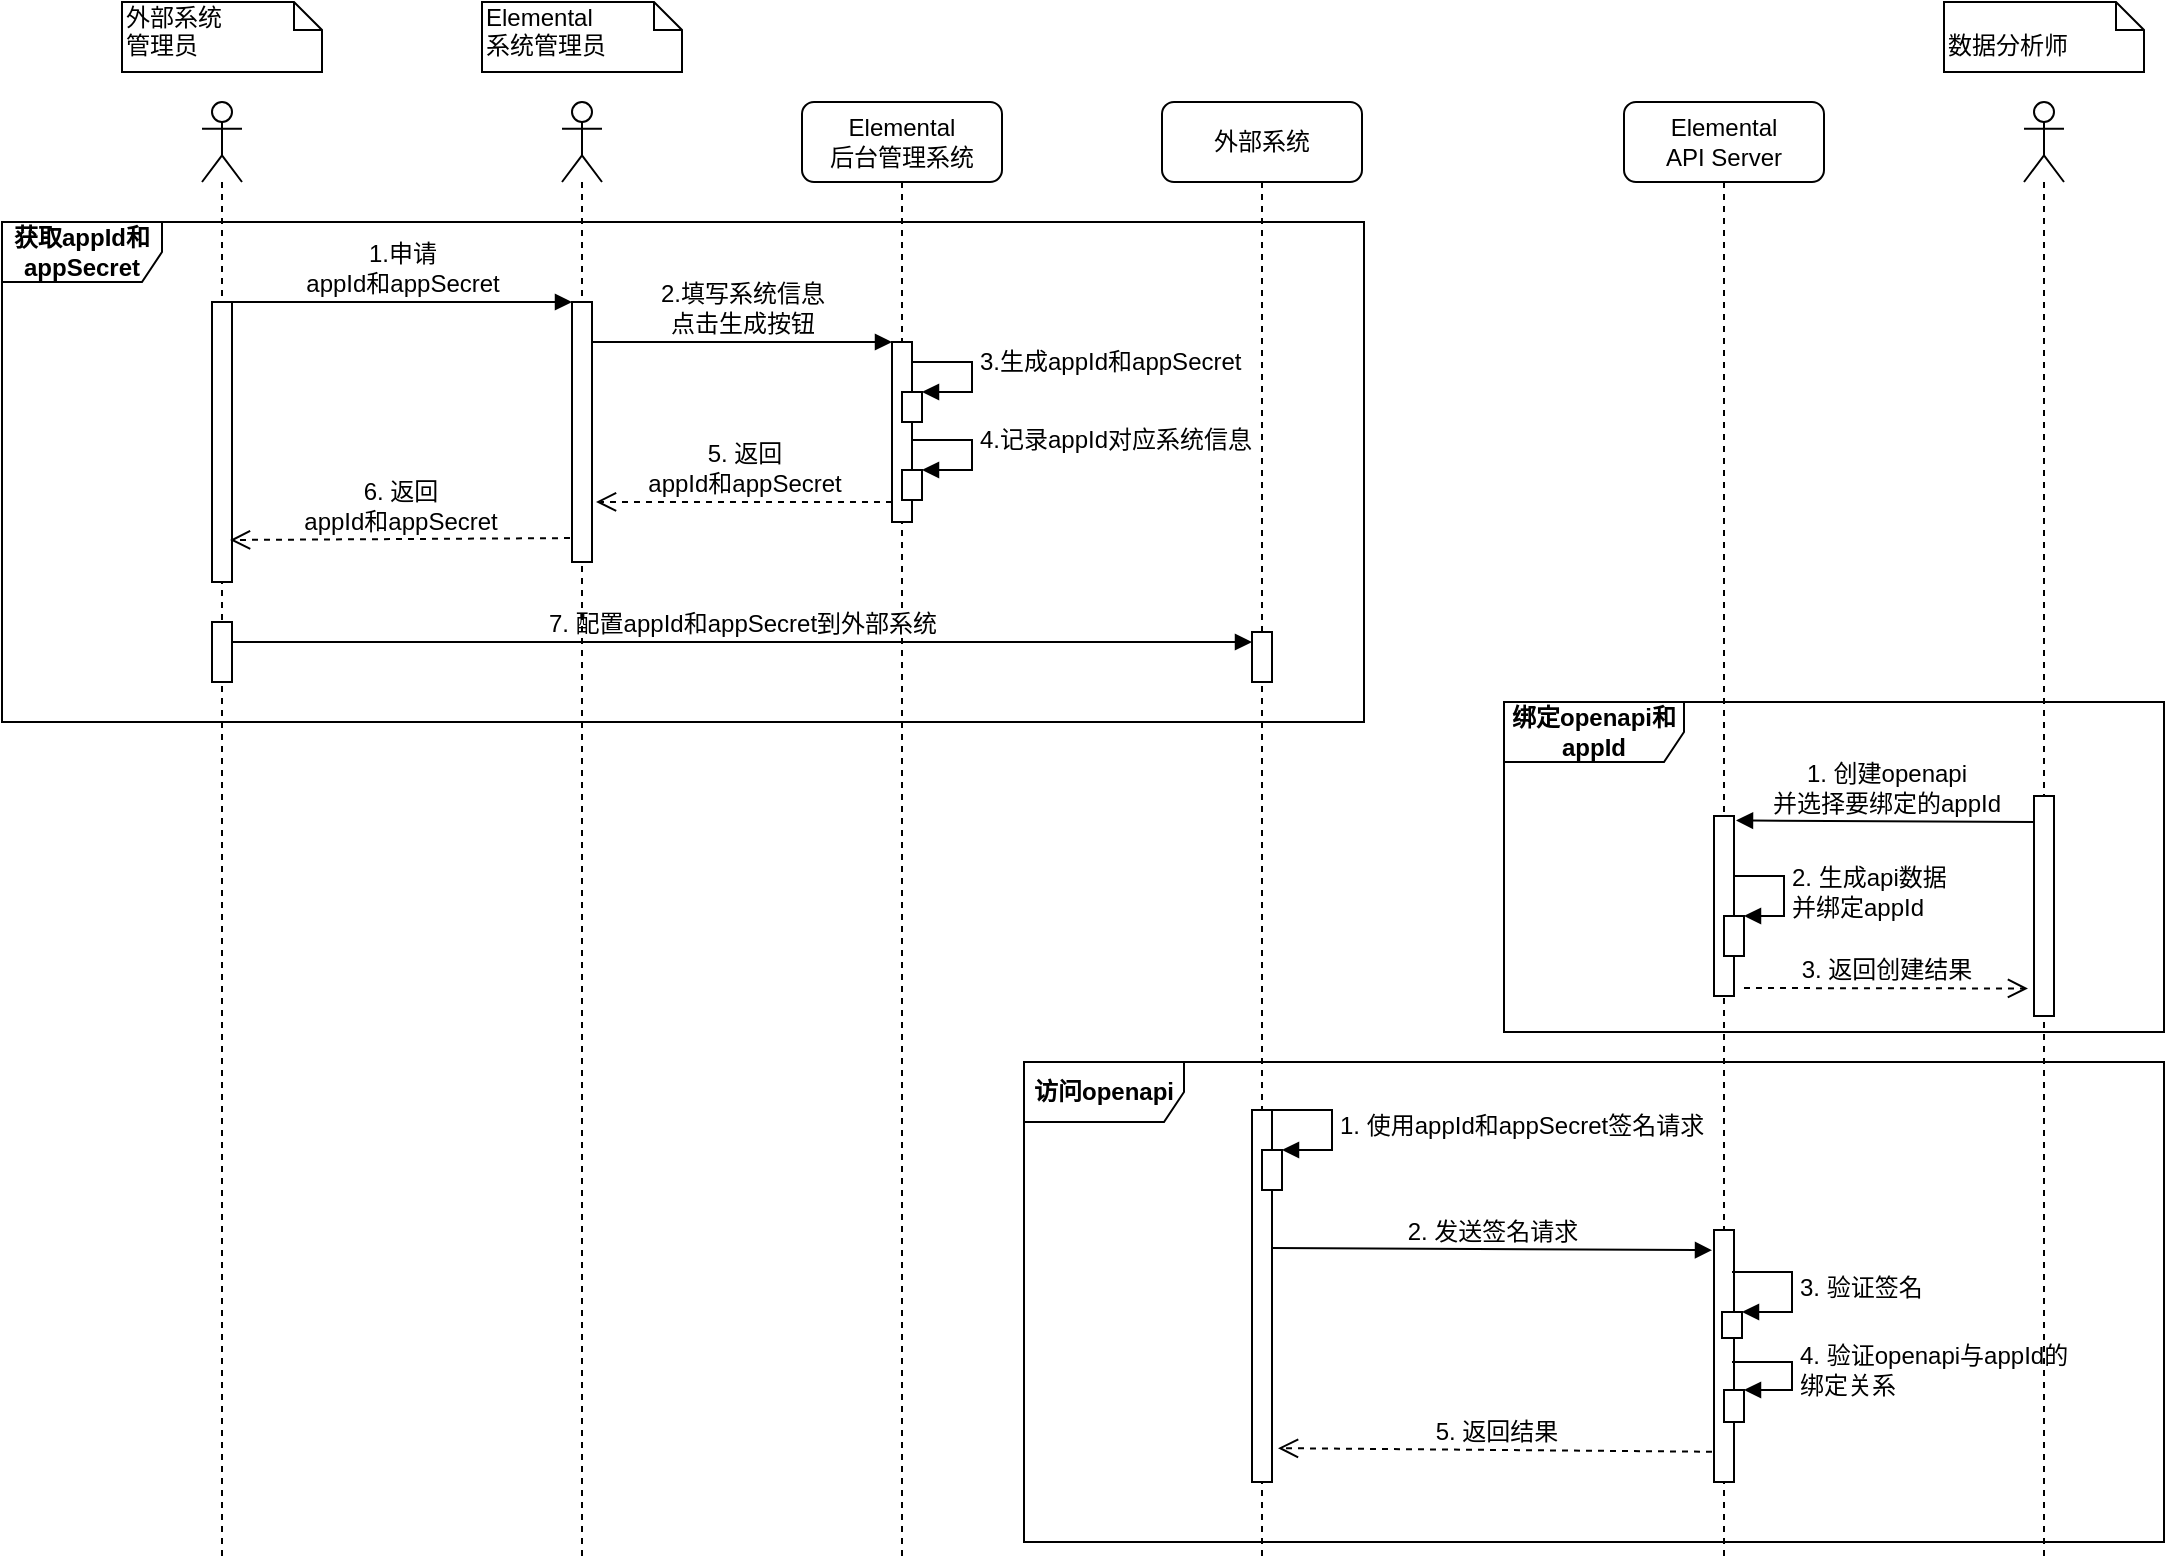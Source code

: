 <mxfile version="16.2.4" type="github">
  <diagram name="Page-1" id="13e1069c-82ec-6db2-03f1-153e76fe0fe0">
    <mxGraphModel dx="1426" dy="712" grid="1" gridSize="10" guides="1" tooltips="1" connect="1" arrows="1" fold="1" page="1" pageScale="1" pageWidth="1100" pageHeight="850" background="none" math="0" shadow="0">
      <root>
        <mxCell id="0" />
        <mxCell id="1" parent="0" />
        <mxCell id="xff1_yttpSl-KTZtrj1X-29" value="&lt;b&gt;访问openapi&lt;/b&gt;" style="shape=umlFrame;whiteSpace=wrap;html=1;width=80;height=30;" vertex="1" parent="1">
          <mxGeometry x="550" y="560" width="570" height="240" as="geometry" />
        </mxCell>
        <mxCell id="xff1_yttpSl-KTZtrj1X-27" value="&lt;b&gt;获取appId和appSecret&lt;/b&gt;" style="shape=umlFrame;whiteSpace=wrap;html=1;width=80;height=30;" vertex="1" parent="1">
          <mxGeometry x="39" y="140" width="681" height="250" as="geometry" />
        </mxCell>
        <mxCell id="7baba1c4bc27f4b0-3" value="&lt;font face=&quot;Helvetica&quot;&gt;&lt;span&gt;Elemental&lt;/span&gt;&lt;br&gt;&lt;span&gt;后台管理系统&lt;/span&gt;&lt;/font&gt;" style="shape=umlLifeline;perimeter=lifelinePerimeter;whiteSpace=wrap;html=1;container=1;collapsible=0;recursiveResize=0;outlineConnect=0;rounded=1;shadow=0;comic=0;labelBackgroundColor=none;strokeWidth=1;fontFamily=Verdana;fontSize=12;align=center;" parent="1" vertex="1">
          <mxGeometry x="439" y="80" width="100" height="730" as="geometry" />
        </mxCell>
        <mxCell id="7baba1c4bc27f4b0-13" value="" style="html=1;points=[];perimeter=orthogonalPerimeter;rounded=0;shadow=0;comic=0;labelBackgroundColor=none;strokeWidth=1;fontFamily=Verdana;fontSize=12;align=center;" parent="7baba1c4bc27f4b0-3" vertex="1">
          <mxGeometry x="45" y="120" width="10" height="90" as="geometry" />
        </mxCell>
        <mxCell id="xff1_yttpSl-KTZtrj1X-2" value="" style="html=1;points=[];perimeter=orthogonalPerimeter;" vertex="1" parent="7baba1c4bc27f4b0-3">
          <mxGeometry x="50" y="145" width="10" height="15" as="geometry" />
        </mxCell>
        <mxCell id="xff1_yttpSl-KTZtrj1X-3" value="&lt;font style=&quot;font-size: 12px&quot;&gt;3.生成appId和appSecret&lt;/font&gt;" style="edgeStyle=orthogonalEdgeStyle;html=1;align=left;spacingLeft=2;endArrow=block;rounded=0;entryX=1;entryY=0;" edge="1" target="xff1_yttpSl-KTZtrj1X-2" parent="7baba1c4bc27f4b0-3">
          <mxGeometry relative="1" as="geometry">
            <mxPoint x="55" y="140" as="sourcePoint" />
            <Array as="points">
              <mxPoint x="55" y="130" />
              <mxPoint x="85" y="130" />
              <mxPoint x="85" y="145" />
            </Array>
          </mxGeometry>
        </mxCell>
        <mxCell id="xff1_yttpSl-KTZtrj1X-11" value="&lt;font style=&quot;font-size: 12px&quot;&gt;5. 返回&lt;br&gt;appId和appSecret&lt;/font&gt;" style="html=1;verticalAlign=bottom;endArrow=open;dashed=1;endSize=8;rounded=0;entryX=1.2;entryY=0.769;entryDx=0;entryDy=0;entryPerimeter=0;" edge="1" parent="7baba1c4bc27f4b0-3" target="xff1_yttpSl-KTZtrj1X-10">
          <mxGeometry relative="1" as="geometry">
            <mxPoint x="45" y="200" as="sourcePoint" />
            <mxPoint x="-35" y="200" as="targetPoint" />
          </mxGeometry>
        </mxCell>
        <mxCell id="7baba1c4bc27f4b0-4" value="&lt;span&gt;&lt;font face=&quot;Helvetica&quot;&gt;外部系统&lt;/font&gt;&lt;/span&gt;" style="shape=umlLifeline;perimeter=lifelinePerimeter;whiteSpace=wrap;html=1;container=1;collapsible=0;recursiveResize=0;outlineConnect=0;rounded=1;shadow=0;comic=0;labelBackgroundColor=none;strokeWidth=1;fontFamily=Verdana;fontSize=12;align=center;" parent="1" vertex="1">
          <mxGeometry x="619" y="80" width="100" height="730" as="geometry" />
        </mxCell>
        <mxCell id="xff1_yttpSl-KTZtrj1X-19" value="" style="html=1;points=[];perimeter=orthogonalPerimeter;" vertex="1" parent="7baba1c4bc27f4b0-4">
          <mxGeometry x="45" y="265" width="10" height="25" as="geometry" />
        </mxCell>
        <mxCell id="xff1_yttpSl-KTZtrj1X-21" value="&lt;font style=&quot;font-size: 12px&quot;&gt;7. 配置appId和appSecret到外部系统&lt;/font&gt;" style="html=1;verticalAlign=bottom;endArrow=block;rounded=0;exitX=1;exitY=0.333;exitDx=0;exitDy=0;exitPerimeter=0;" edge="1" parent="7baba1c4bc27f4b0-4" source="xff1_yttpSl-KTZtrj1X-15">
          <mxGeometry width="80" relative="1" as="geometry">
            <mxPoint x="-450" y="270" as="sourcePoint" />
            <mxPoint x="45" y="270" as="targetPoint" />
          </mxGeometry>
        </mxCell>
        <mxCell id="7baba1c4bc27f4b0-5" value="&lt;font face=&quot;Helvetica&quot;&gt;&lt;span&gt;Elemental&lt;/span&gt;&lt;br&gt;&lt;span&gt;API Server&lt;/span&gt;&lt;/font&gt;" style="shape=umlLifeline;perimeter=lifelinePerimeter;whiteSpace=wrap;html=1;container=1;collapsible=0;recursiveResize=0;outlineConnect=0;rounded=1;shadow=0;comic=0;labelBackgroundColor=none;strokeWidth=1;fontFamily=Verdana;fontSize=12;align=center;" parent="1" vertex="1">
          <mxGeometry x="850" y="80" width="100" height="730" as="geometry" />
        </mxCell>
        <mxCell id="xff1_yttpSl-KTZtrj1X-22" value="" style="html=1;points=[];perimeter=orthogonalPerimeter;" vertex="1" parent="7baba1c4bc27f4b0-5">
          <mxGeometry x="45" y="564" width="10" height="126" as="geometry" />
        </mxCell>
        <mxCell id="xff1_yttpSl-KTZtrj1X-35" value="" style="html=1;points=[];perimeter=orthogonalPerimeter;fontFamily=Helvetica;fontSize=12;" vertex="1" parent="7baba1c4bc27f4b0-5">
          <mxGeometry x="45" y="357" width="10" height="90" as="geometry" />
        </mxCell>
        <mxCell id="xff1_yttpSl-KTZtrj1X-47" value="" style="html=1;points=[];perimeter=orthogonalPerimeter;fontFamily=Helvetica;fontSize=12;" vertex="1" parent="7baba1c4bc27f4b0-5">
          <mxGeometry x="50" y="644" width="10" height="16" as="geometry" />
        </mxCell>
        <mxCell id="xff1_yttpSl-KTZtrj1X-48" value="4. 验证openapi与appId的&lt;br&gt;绑定关系" style="edgeStyle=orthogonalEdgeStyle;html=1;align=left;spacingLeft=2;endArrow=block;rounded=0;entryX=1;entryY=0;fontFamily=Helvetica;fontSize=12;" edge="1" target="xff1_yttpSl-KTZtrj1X-47" parent="7baba1c4bc27f4b0-5">
          <mxGeometry relative="1" as="geometry">
            <mxPoint x="54" y="630" as="sourcePoint" />
            <Array as="points">
              <mxPoint x="84" y="630" />
            </Array>
          </mxGeometry>
        </mxCell>
        <mxCell id="xff1_yttpSl-KTZtrj1X-51" value="" style="html=1;points=[];perimeter=orthogonalPerimeter;fontFamily=Helvetica;fontSize=12;" vertex="1" parent="7baba1c4bc27f4b0-5">
          <mxGeometry x="50" y="407" width="10" height="20" as="geometry" />
        </mxCell>
        <mxCell id="xff1_yttpSl-KTZtrj1X-52" value="2. 生成api数据&lt;br&gt;并绑定appId" style="edgeStyle=orthogonalEdgeStyle;html=1;align=left;spacingLeft=2;endArrow=block;rounded=0;entryX=1;entryY=0;fontFamily=Helvetica;fontSize=12;" edge="1" target="xff1_yttpSl-KTZtrj1X-51" parent="7baba1c4bc27f4b0-5">
          <mxGeometry relative="1" as="geometry">
            <mxPoint x="55" y="387" as="sourcePoint" />
            <Array as="points">
              <mxPoint x="80" y="387" />
            </Array>
          </mxGeometry>
        </mxCell>
        <mxCell id="7baba1c4bc27f4b0-22" value="" style="html=1;points=[];perimeter=orthogonalPerimeter;rounded=0;shadow=0;comic=0;labelBackgroundColor=none;strokeWidth=1;fontFamily=Verdana;fontSize=12;align=center;" parent="1" vertex="1">
          <mxGeometry x="664" y="584" width="10" height="186" as="geometry" />
        </mxCell>
        <mxCell id="7baba1c4bc27f4b0-11" value="&lt;font face=&quot;Helvetica&quot;&gt;1.申请&lt;br&gt;appId和appSecret&lt;/font&gt;" style="html=1;verticalAlign=bottom;endArrow=block;entryX=0;entryY=0;labelBackgroundColor=none;fontFamily=Verdana;fontSize=12;edgeStyle=elbowEdgeStyle;elbow=vertical;" parent="1" edge="1">
          <mxGeometry relative="1" as="geometry">
            <mxPoint x="154" y="180" as="sourcePoint" />
            <mxPoint x="324" y="180" as="targetPoint" />
          </mxGeometry>
        </mxCell>
        <mxCell id="7baba1c4bc27f4b0-14" value="&lt;font face=&quot;Helvetica&quot;&gt;2.&lt;/font&gt;&lt;span style=&quot;font-family: &amp;#34;helvetica&amp;#34;&quot;&gt;填写系统信息&lt;br&gt;&lt;/span&gt;&lt;font face=&quot;Helvetica&quot;&gt;点击生成按钮&lt;/font&gt;" style="html=1;verticalAlign=bottom;endArrow=block;entryX=0;entryY=0;labelBackgroundColor=none;fontFamily=Verdana;fontSize=12;edgeStyle=elbowEdgeStyle;elbow=vertical;" parent="1" target="7baba1c4bc27f4b0-13" edge="1">
          <mxGeometry relative="1" as="geometry">
            <mxPoint x="334" y="200" as="sourcePoint" />
          </mxGeometry>
        </mxCell>
        <mxCell id="7baba1c4bc27f4b0-40" value="&lt;span style=&quot;font-family: &amp;#34;helvetica&amp;#34; ; text-align: center&quot;&gt;外部系统&lt;br&gt;管理员&lt;/span&gt;" style="shape=note;whiteSpace=wrap;html=1;size=14;verticalAlign=top;align=left;spacingTop=-6;rounded=0;shadow=0;comic=0;labelBackgroundColor=none;strokeWidth=1;fontFamily=Verdana;fontSize=12" parent="1" vertex="1">
          <mxGeometry x="99" y="30" width="100" height="35" as="geometry" />
        </mxCell>
        <mxCell id="7baba1c4bc27f4b0-41" value="&lt;font face=&quot;Helvetica&quot;&gt;&lt;span style=&quot;text-align: center&quot;&gt;Elemental&lt;/span&gt;&lt;br style=&quot;text-align: center&quot;&gt;&lt;span style=&quot;text-align: center&quot;&gt;系统管理员&lt;/span&gt;&lt;/font&gt;" style="shape=note;whiteSpace=wrap;html=1;size=14;verticalAlign=top;align=left;spacingTop=-6;rounded=0;shadow=0;comic=0;labelBackgroundColor=none;strokeWidth=1;fontFamily=Verdana;fontSize=12" parent="1" vertex="1">
          <mxGeometry x="279" y="30" width="100" height="35" as="geometry" />
        </mxCell>
        <mxCell id="xff1_yttpSl-KTZtrj1X-7" value="" style="shape=umlLifeline;participant=umlActor;perimeter=lifelinePerimeter;whiteSpace=wrap;html=1;container=1;collapsible=0;recursiveResize=0;verticalAlign=top;spacingTop=36;outlineConnect=0;" vertex="1" parent="1">
          <mxGeometry x="139" y="80" width="20" height="730" as="geometry" />
        </mxCell>
        <mxCell id="xff1_yttpSl-KTZtrj1X-8" value="" style="html=1;points=[];perimeter=orthogonalPerimeter;" vertex="1" parent="xff1_yttpSl-KTZtrj1X-7">
          <mxGeometry x="5" y="100" width="10" height="140" as="geometry" />
        </mxCell>
        <mxCell id="xff1_yttpSl-KTZtrj1X-15" value="" style="html=1;points=[];perimeter=orthogonalPerimeter;" vertex="1" parent="xff1_yttpSl-KTZtrj1X-7">
          <mxGeometry x="5" y="260" width="10" height="30" as="geometry" />
        </mxCell>
        <mxCell id="xff1_yttpSl-KTZtrj1X-9" value="" style="shape=umlLifeline;participant=umlActor;perimeter=lifelinePerimeter;whiteSpace=wrap;html=1;container=1;collapsible=0;recursiveResize=0;verticalAlign=top;spacingTop=36;outlineConnect=0;" vertex="1" parent="1">
          <mxGeometry x="319" y="80" width="20" height="730" as="geometry" />
        </mxCell>
        <mxCell id="xff1_yttpSl-KTZtrj1X-10" value="" style="html=1;points=[];perimeter=orthogonalPerimeter;" vertex="1" parent="xff1_yttpSl-KTZtrj1X-9">
          <mxGeometry x="5" y="100" width="10" height="130" as="geometry" />
        </mxCell>
        <mxCell id="xff1_yttpSl-KTZtrj1X-12" value="&lt;font style=&quot;font-size: 12px&quot;&gt;6. 返回&lt;br&gt;appId和appSecret&lt;/font&gt;" style="html=1;verticalAlign=bottom;endArrow=open;dashed=1;endSize=8;rounded=0;entryX=0.9;entryY=0.85;entryDx=0;entryDy=0;entryPerimeter=0;exitX=-0.1;exitY=0.908;exitDx=0;exitDy=0;exitPerimeter=0;" edge="1" parent="1" source="xff1_yttpSl-KTZtrj1X-10" target="xff1_yttpSl-KTZtrj1X-8">
          <mxGeometry relative="1" as="geometry">
            <mxPoint x="319" y="299" as="sourcePoint" />
            <mxPoint x="239" y="300" as="targetPoint" />
          </mxGeometry>
        </mxCell>
        <mxCell id="xff1_yttpSl-KTZtrj1X-23" value="" style="html=1;points=[];perimeter=orthogonalPerimeter;" vertex="1" parent="1">
          <mxGeometry x="669" y="604" width="10" height="20" as="geometry" />
        </mxCell>
        <mxCell id="xff1_yttpSl-KTZtrj1X-24" value="&lt;font style=&quot;font-size: 12px&quot;&gt;1. 使用appId和appSecret签名请求&lt;/font&gt;" style="edgeStyle=orthogonalEdgeStyle;html=1;align=left;spacingLeft=2;endArrow=block;rounded=0;entryX=1;entryY=0;" edge="1" target="xff1_yttpSl-KTZtrj1X-23" parent="1">
          <mxGeometry relative="1" as="geometry">
            <mxPoint x="674" y="584" as="sourcePoint" />
            <Array as="points">
              <mxPoint x="704" y="584" />
            </Array>
          </mxGeometry>
        </mxCell>
        <mxCell id="xff1_yttpSl-KTZtrj1X-25" value="&lt;font style=&quot;font-size: 12px&quot;&gt;2. 发送签名请求&lt;/font&gt;" style="html=1;verticalAlign=bottom;endArrow=block;rounded=0;entryX=-0.1;entryY=0.08;entryDx=0;entryDy=0;entryPerimeter=0;" edge="1" parent="1" target="xff1_yttpSl-KTZtrj1X-22">
          <mxGeometry width="80" relative="1" as="geometry">
            <mxPoint x="674" y="653" as="sourcePoint" />
            <mxPoint x="869" y="648" as="targetPoint" />
          </mxGeometry>
        </mxCell>
        <mxCell id="xff1_yttpSl-KTZtrj1X-26" value="&lt;font style=&quot;font-size: 12px&quot;&gt;5. 返回结果&lt;/font&gt;" style="html=1;verticalAlign=bottom;endArrow=open;dashed=1;endSize=8;rounded=0;exitX=-0.1;exitY=0.88;exitDx=0;exitDy=0;exitPerimeter=0;entryX=1.3;entryY=0.909;entryDx=0;entryDy=0;entryPerimeter=0;" edge="1" parent="1" source="xff1_yttpSl-KTZtrj1X-22" target="7baba1c4bc27f4b0-22">
          <mxGeometry relative="1" as="geometry">
            <mxPoint x="874" y="678" as="sourcePoint" />
            <mxPoint x="680" y="755" as="targetPoint" />
          </mxGeometry>
        </mxCell>
        <mxCell id="xff1_yttpSl-KTZtrj1X-32" value="" style="shape=umlLifeline;participant=umlActor;perimeter=lifelinePerimeter;whiteSpace=wrap;html=1;container=1;collapsible=0;recursiveResize=0;verticalAlign=top;spacingTop=36;outlineConnect=0;fontFamily=Helvetica;fontSize=12;" vertex="1" parent="1">
          <mxGeometry x="1050" y="80" width="20" height="730" as="geometry" />
        </mxCell>
        <mxCell id="xff1_yttpSl-KTZtrj1X-34" value="" style="html=1;points=[];perimeter=orthogonalPerimeter;fontFamily=Helvetica;fontSize=12;" vertex="1" parent="xff1_yttpSl-KTZtrj1X-32">
          <mxGeometry x="5" y="347" width="10" height="110" as="geometry" />
        </mxCell>
        <mxCell id="xff1_yttpSl-KTZtrj1X-33" value="&lt;div style=&quot;text-align: center&quot;&gt;&lt;span&gt;&lt;font face=&quot;Helvetica&quot;&gt;&lt;br&gt;&lt;/font&gt;&lt;/span&gt;&lt;/div&gt;&lt;div style=&quot;text-align: center&quot;&gt;&lt;span&gt;&lt;font face=&quot;Helvetica&quot;&gt;数据分析师&lt;/font&gt;&lt;/span&gt;&lt;/div&gt;" style="shape=note;whiteSpace=wrap;html=1;size=14;verticalAlign=top;align=left;spacingTop=-6;rounded=0;shadow=0;comic=0;labelBackgroundColor=none;strokeWidth=1;fontFamily=Verdana;fontSize=12" vertex="1" parent="1">
          <mxGeometry x="1010" y="30" width="100" height="35" as="geometry" />
        </mxCell>
        <mxCell id="xff1_yttpSl-KTZtrj1X-37" value="1. 创建openapi&lt;br&gt;并选择要绑定的appId" style="html=1;verticalAlign=bottom;endArrow=block;rounded=0;fontFamily=Helvetica;fontSize=12;entryX=1.1;entryY=0.025;entryDx=0;entryDy=0;entryPerimeter=0;exitX=0;exitY=0.118;exitDx=0;exitDy=0;exitPerimeter=0;" edge="1" parent="1" source="xff1_yttpSl-KTZtrj1X-34" target="xff1_yttpSl-KTZtrj1X-35">
          <mxGeometry width="80" relative="1" as="geometry">
            <mxPoint x="1050" y="439" as="sourcePoint" />
            <mxPoint x="900" y="467" as="targetPoint" />
          </mxGeometry>
        </mxCell>
        <mxCell id="xff1_yttpSl-KTZtrj1X-40" value="3. 返回创建结果" style="html=1;verticalAlign=bottom;endArrow=open;dashed=1;endSize=8;rounded=0;fontFamily=Helvetica;fontSize=12;entryX=-0.3;entryY=0.875;entryDx=0;entryDy=0;entryPerimeter=0;" edge="1" parent="1" target="xff1_yttpSl-KTZtrj1X-34">
          <mxGeometry relative="1" as="geometry">
            <mxPoint x="910" y="523" as="sourcePoint" />
            <mxPoint x="1000" y="497" as="targetPoint" />
            <Array as="points" />
          </mxGeometry>
        </mxCell>
        <mxCell id="xff1_yttpSl-KTZtrj1X-45" value="" style="html=1;points=[];perimeter=orthogonalPerimeter;fontFamily=Helvetica;fontSize=12;" vertex="1" parent="1">
          <mxGeometry x="899" y="685" width="10" height="13" as="geometry" />
        </mxCell>
        <mxCell id="xff1_yttpSl-KTZtrj1X-46" value="3. 验证签名" style="edgeStyle=orthogonalEdgeStyle;html=1;align=left;spacingLeft=2;endArrow=block;rounded=0;entryX=1;entryY=0;fontFamily=Helvetica;fontSize=12;" edge="1" target="xff1_yttpSl-KTZtrj1X-45" parent="1">
          <mxGeometry relative="1" as="geometry">
            <mxPoint x="904" y="665" as="sourcePoint" />
            <Array as="points">
              <mxPoint x="934" y="665" />
            </Array>
          </mxGeometry>
        </mxCell>
        <mxCell id="xff1_yttpSl-KTZtrj1X-53" value="&lt;b&gt;绑定openapi和appId&lt;/b&gt;" style="shape=umlFrame;whiteSpace=wrap;html=1;fontFamily=Helvetica;fontSize=12;width=90;height=30;" vertex="1" parent="1">
          <mxGeometry x="790" y="380" width="330" height="165" as="geometry" />
        </mxCell>
        <mxCell id="xff1_yttpSl-KTZtrj1X-54" value="" style="html=1;points=[];perimeter=orthogonalPerimeter;" vertex="1" parent="1">
          <mxGeometry x="489" y="264" width="10" height="15" as="geometry" />
        </mxCell>
        <mxCell id="xff1_yttpSl-KTZtrj1X-55" value="&lt;font style=&quot;font-size: 12px&quot;&gt;4.记录appId对应系统信息&lt;/font&gt;" style="edgeStyle=orthogonalEdgeStyle;html=1;align=left;spacingLeft=2;endArrow=block;rounded=0;entryX=1;entryY=0;" edge="1" parent="1" target="xff1_yttpSl-KTZtrj1X-54">
          <mxGeometry relative="1" as="geometry">
            <mxPoint x="494" y="259" as="sourcePoint" />
            <Array as="points">
              <mxPoint x="494" y="249" />
              <mxPoint x="524" y="249" />
              <mxPoint x="524" y="264" />
            </Array>
          </mxGeometry>
        </mxCell>
      </root>
    </mxGraphModel>
  </diagram>
</mxfile>
